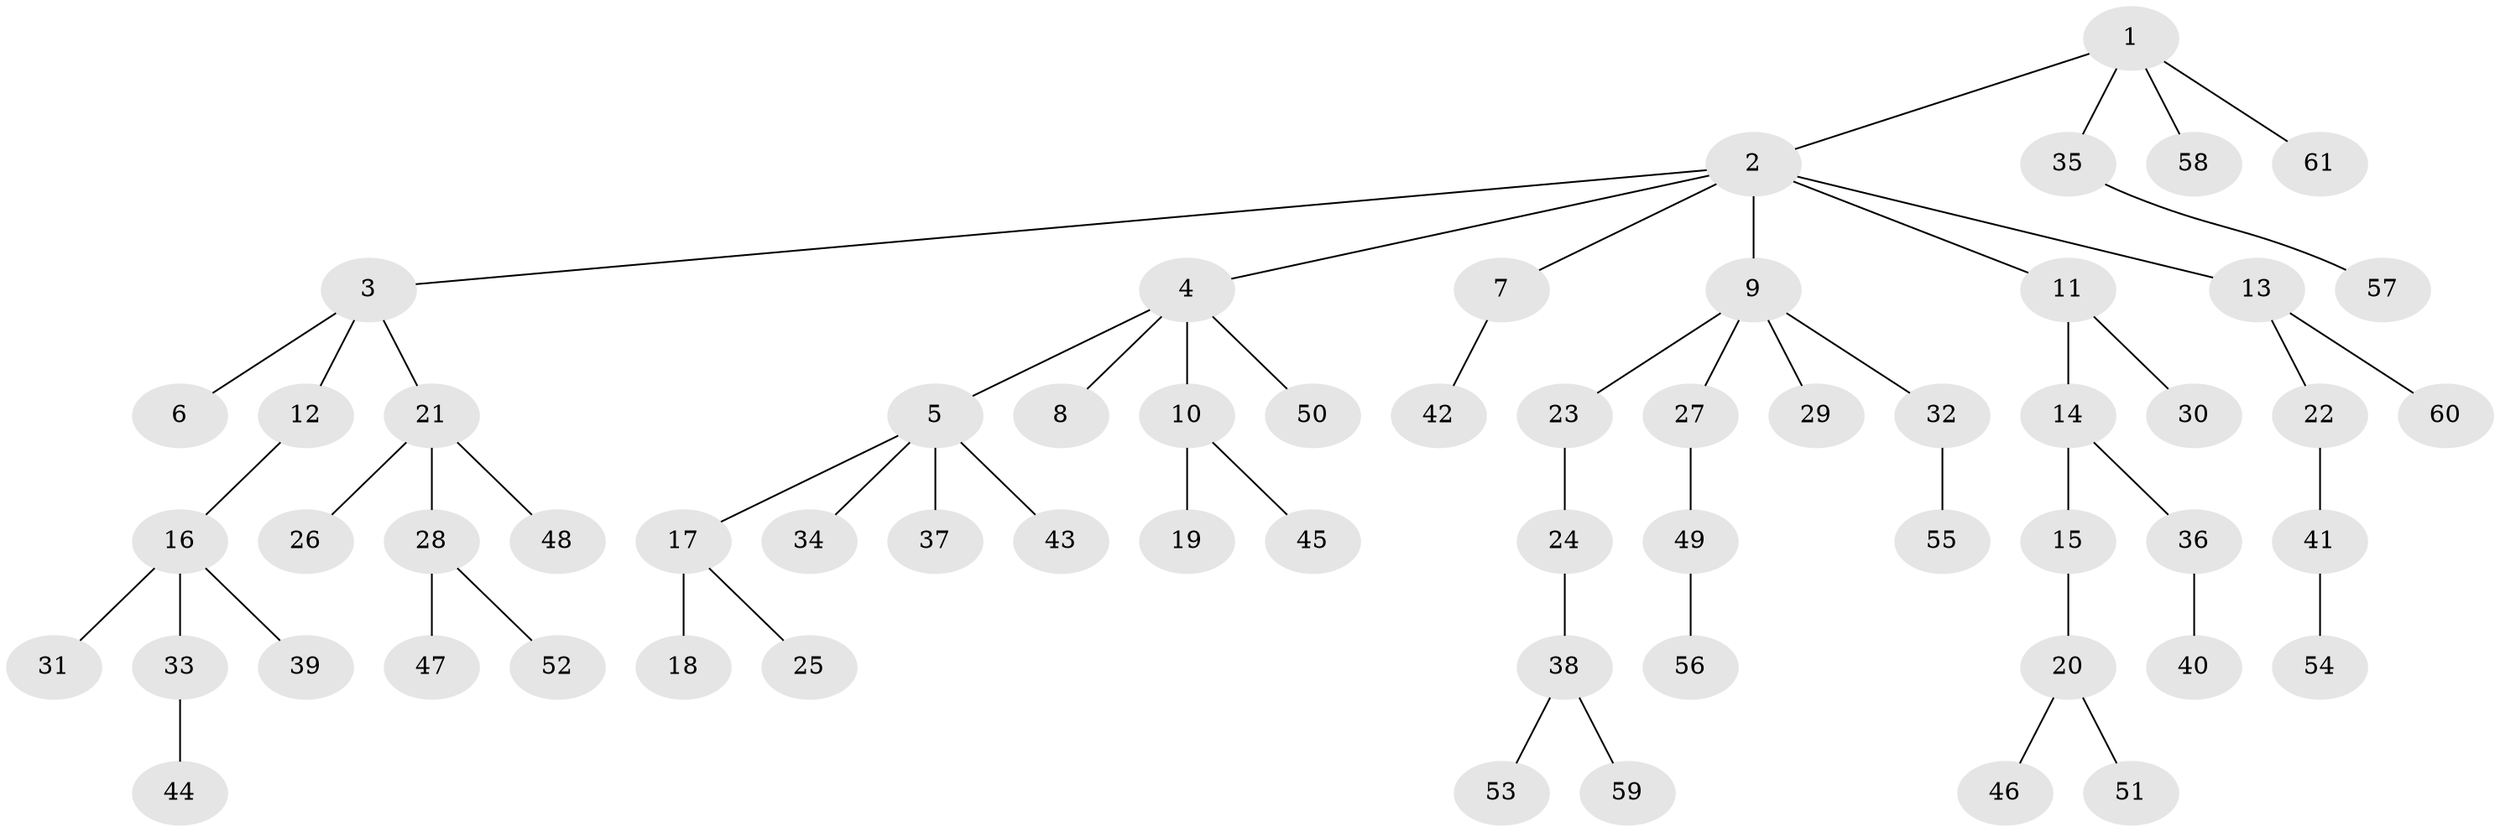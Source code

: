 // Generated by graph-tools (version 1.1) at 2025/36/03/09/25 02:36:41]
// undirected, 61 vertices, 60 edges
graph export_dot {
graph [start="1"]
  node [color=gray90,style=filled];
  1;
  2;
  3;
  4;
  5;
  6;
  7;
  8;
  9;
  10;
  11;
  12;
  13;
  14;
  15;
  16;
  17;
  18;
  19;
  20;
  21;
  22;
  23;
  24;
  25;
  26;
  27;
  28;
  29;
  30;
  31;
  32;
  33;
  34;
  35;
  36;
  37;
  38;
  39;
  40;
  41;
  42;
  43;
  44;
  45;
  46;
  47;
  48;
  49;
  50;
  51;
  52;
  53;
  54;
  55;
  56;
  57;
  58;
  59;
  60;
  61;
  1 -- 2;
  1 -- 35;
  1 -- 58;
  1 -- 61;
  2 -- 3;
  2 -- 4;
  2 -- 7;
  2 -- 9;
  2 -- 11;
  2 -- 13;
  3 -- 6;
  3 -- 12;
  3 -- 21;
  4 -- 5;
  4 -- 8;
  4 -- 10;
  4 -- 50;
  5 -- 17;
  5 -- 34;
  5 -- 37;
  5 -- 43;
  7 -- 42;
  9 -- 23;
  9 -- 27;
  9 -- 29;
  9 -- 32;
  10 -- 19;
  10 -- 45;
  11 -- 14;
  11 -- 30;
  12 -- 16;
  13 -- 22;
  13 -- 60;
  14 -- 15;
  14 -- 36;
  15 -- 20;
  16 -- 31;
  16 -- 33;
  16 -- 39;
  17 -- 18;
  17 -- 25;
  20 -- 46;
  20 -- 51;
  21 -- 26;
  21 -- 28;
  21 -- 48;
  22 -- 41;
  23 -- 24;
  24 -- 38;
  27 -- 49;
  28 -- 47;
  28 -- 52;
  32 -- 55;
  33 -- 44;
  35 -- 57;
  36 -- 40;
  38 -- 53;
  38 -- 59;
  41 -- 54;
  49 -- 56;
}
